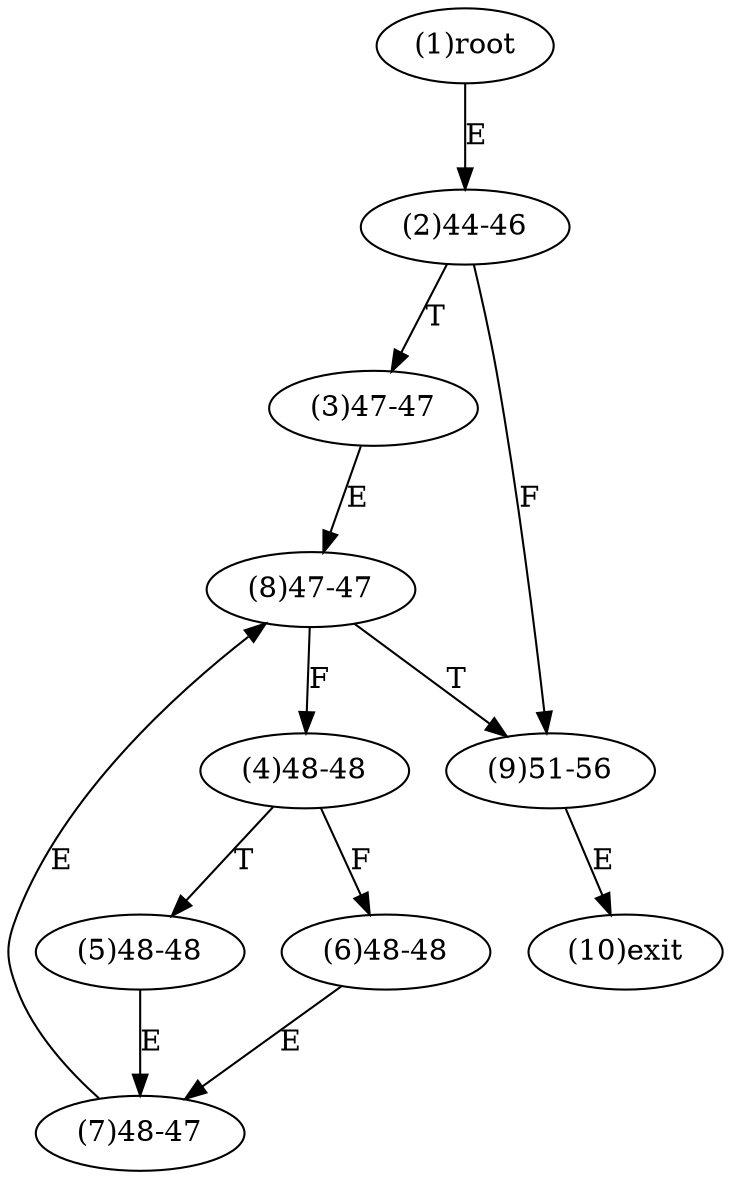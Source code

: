 digraph "" { 
1[ label="(1)root"];
2[ label="(2)44-46"];
3[ label="(3)47-47"];
4[ label="(4)48-48"];
5[ label="(5)48-48"];
6[ label="(6)48-48"];
7[ label="(7)48-47"];
8[ label="(8)47-47"];
9[ label="(9)51-56"];
10[ label="(10)exit"];
1->2[ label="E"];
2->9[ label="F"];
2->3[ label="T"];
3->8[ label="E"];
4->6[ label="F"];
4->5[ label="T"];
5->7[ label="E"];
6->7[ label="E"];
7->8[ label="E"];
8->4[ label="F"];
8->9[ label="T"];
9->10[ label="E"];
}